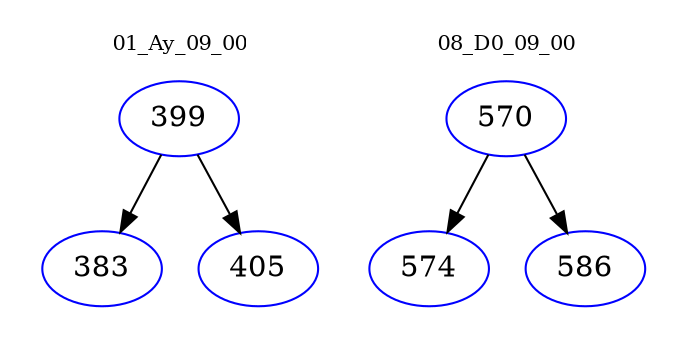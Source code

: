 digraph{
subgraph cluster_0 {
color = white
label = "01_Ay_09_00";
fontsize=10;
T0_399 [label="399", color="blue"]
T0_399 -> T0_383 [color="black"]
T0_383 [label="383", color="blue"]
T0_399 -> T0_405 [color="black"]
T0_405 [label="405", color="blue"]
}
subgraph cluster_1 {
color = white
label = "08_D0_09_00";
fontsize=10;
T1_570 [label="570", color="blue"]
T1_570 -> T1_574 [color="black"]
T1_574 [label="574", color="blue"]
T1_570 -> T1_586 [color="black"]
T1_586 [label="586", color="blue"]
}
}
